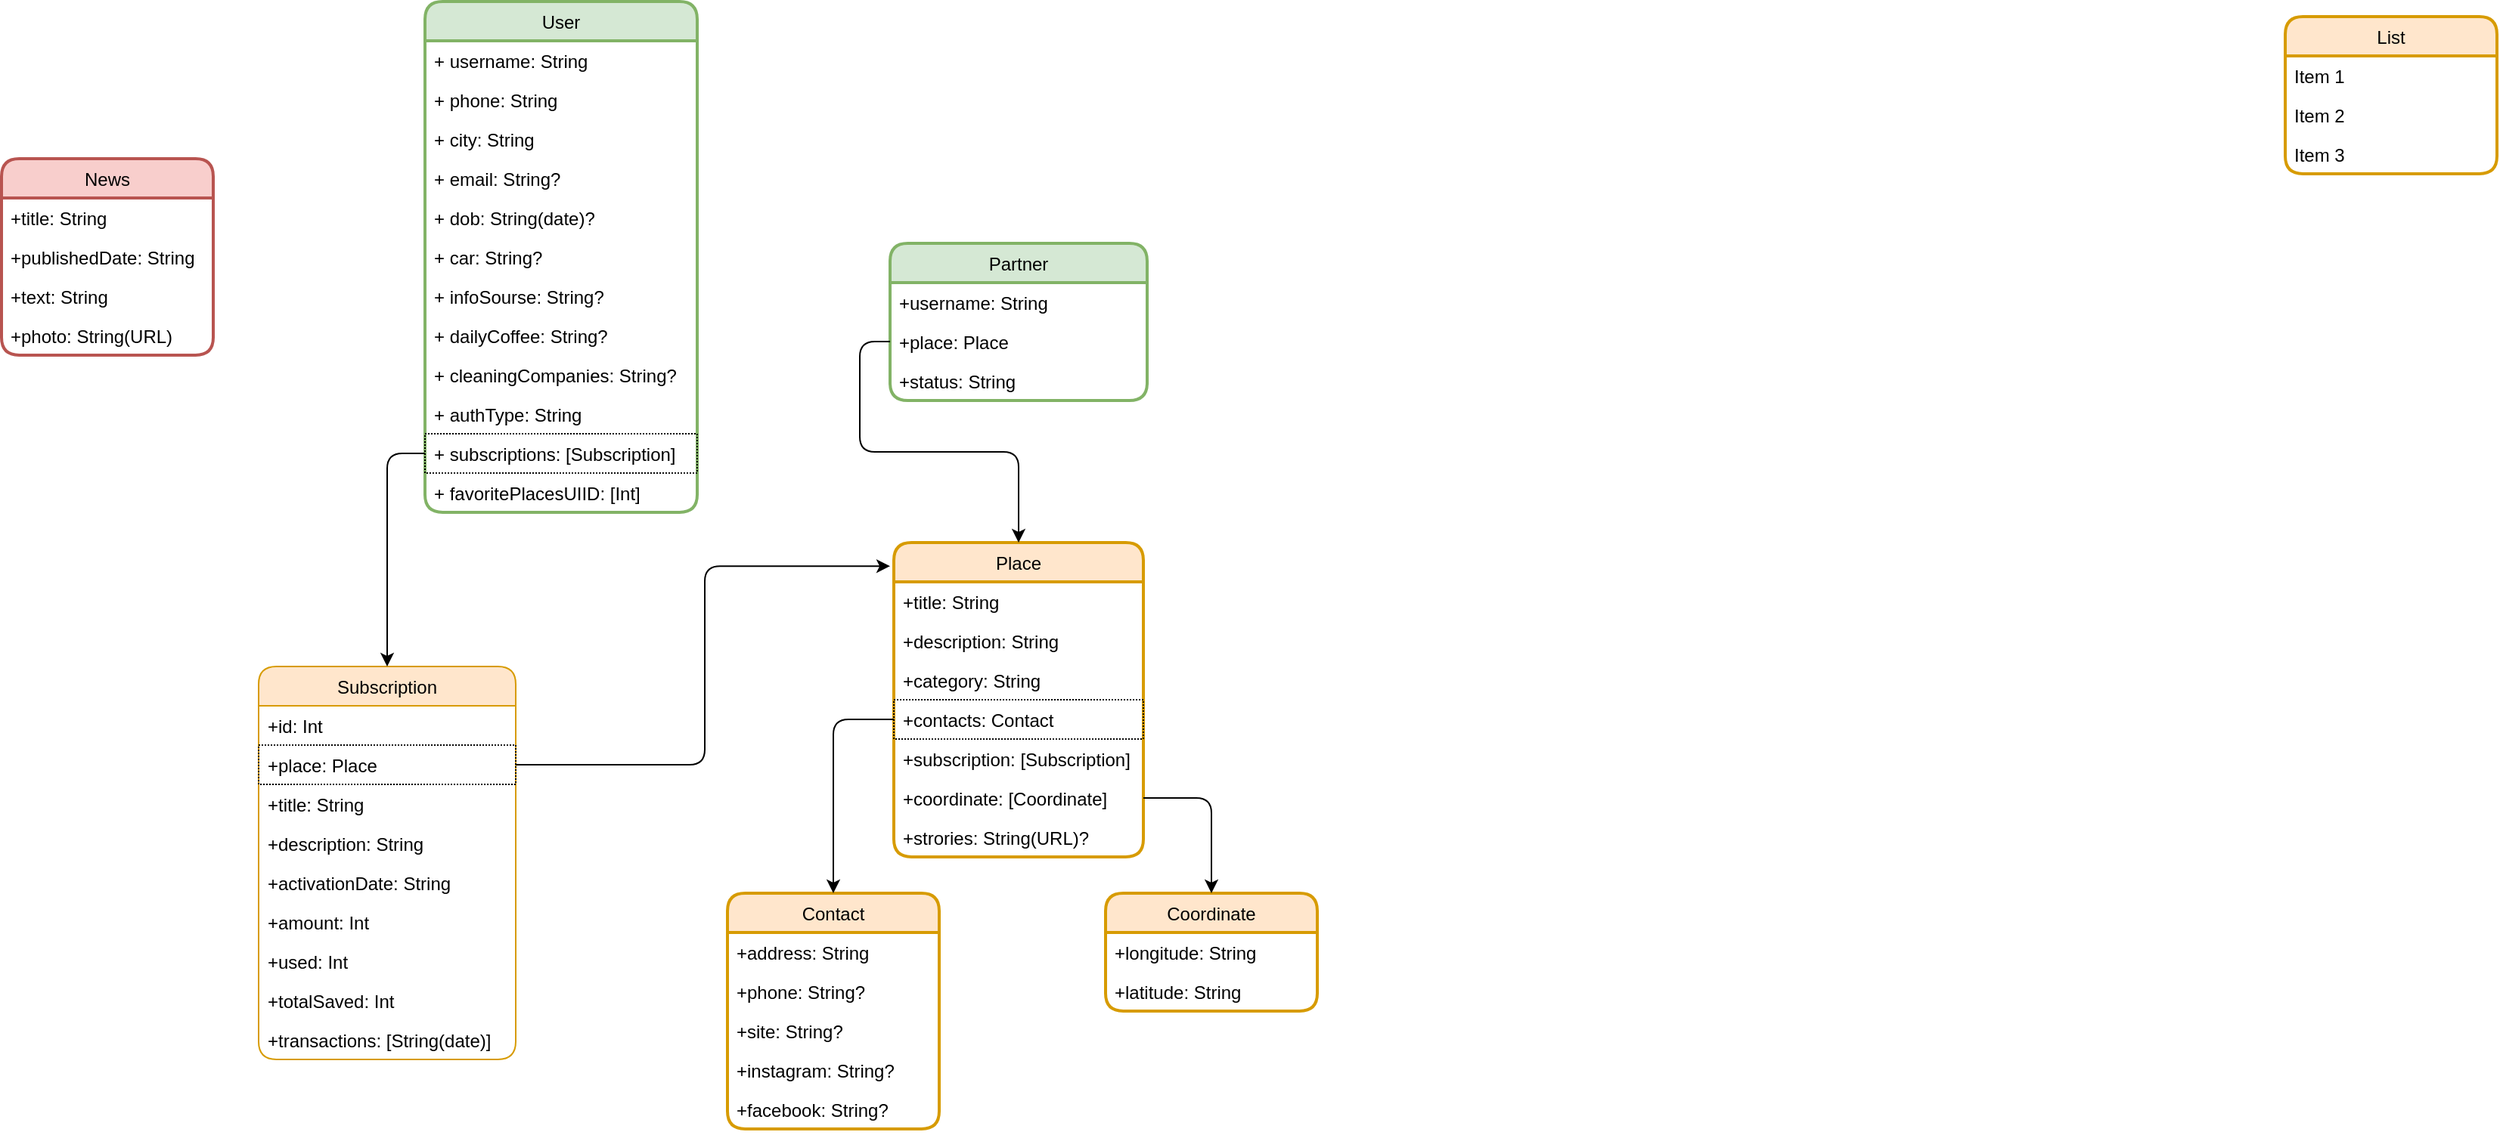<mxfile version="14.6.6" type="github">
  <diagram id="R2lEEEUBdFMjLlhIrx00" name="Main">
    <mxGraphModel dx="946" dy="646" grid="1" gridSize="10" guides="1" tooltips="1" connect="1" arrows="1" fold="1" page="1" pageScale="1" pageWidth="850" pageHeight="1100" math="0" shadow="0" extFonts="Permanent Marker^https://fonts.googleapis.com/css?family=Permanent+Marker">
      <root>
        <mxCell id="0" />
        <mxCell id="1" parent="0" />
        <mxCell id="a0xtB2PByqUQEpA29sV_-1" value="User" style="swimlane;fontStyle=0;childLayout=stackLayout;horizontal=1;startSize=26;fillColor=#d5e8d4;horizontalStack=0;resizeParent=1;resizeParentMax=0;resizeLast=0;collapsible=1;marginBottom=0;strokeColor=#82b366;rounded=1;shadow=0;sketch=0;glass=0;swimlaneFillColor=#ffffff;strokeWidth=2;" vertex="1" parent="1">
          <mxGeometry x="320" y="10" width="180" height="338" as="geometry" />
        </mxCell>
        <mxCell id="a0xtB2PByqUQEpA29sV_-2" value="+ username: String" style="text;strokeColor=none;fillColor=none;align=left;verticalAlign=top;spacingLeft=4;spacingRight=4;overflow=hidden;rotatable=0;points=[[0,0.5],[1,0.5]];portConstraint=eastwest;" vertex="1" parent="a0xtB2PByqUQEpA29sV_-1">
          <mxGeometry y="26" width="180" height="26" as="geometry" />
        </mxCell>
        <mxCell id="a0xtB2PByqUQEpA29sV_-3" value="+ phone: String" style="text;strokeColor=none;fillColor=none;align=left;verticalAlign=top;spacingLeft=4;spacingRight=4;overflow=hidden;rotatable=0;points=[[0,0.5],[1,0.5]];portConstraint=eastwest;" vertex="1" parent="a0xtB2PByqUQEpA29sV_-1">
          <mxGeometry y="52" width="180" height="26" as="geometry" />
        </mxCell>
        <mxCell id="a0xtB2PByqUQEpA29sV_-4" value="+ city: String" style="text;strokeColor=none;fillColor=none;align=left;verticalAlign=top;spacingLeft=4;spacingRight=4;overflow=hidden;rotatable=0;points=[[0,0.5],[1,0.5]];portConstraint=eastwest;" vertex="1" parent="a0xtB2PByqUQEpA29sV_-1">
          <mxGeometry y="78" width="180" height="26" as="geometry" />
        </mxCell>
        <mxCell id="a0xtB2PByqUQEpA29sV_-12" value="+ email: String?" style="text;strokeColor=none;fillColor=none;align=left;verticalAlign=top;spacingLeft=4;spacingRight=4;overflow=hidden;rotatable=0;points=[[0,0.5],[1,0.5]];portConstraint=eastwest;" vertex="1" parent="a0xtB2PByqUQEpA29sV_-1">
          <mxGeometry y="104" width="180" height="26" as="geometry" />
        </mxCell>
        <mxCell id="a0xtB2PByqUQEpA29sV_-5" value="+ dob: String(date)?" style="text;strokeColor=none;fillColor=none;align=left;verticalAlign=top;spacingLeft=4;spacingRight=4;overflow=hidden;rotatable=0;points=[[0,0.5],[1,0.5]];portConstraint=eastwest;" vertex="1" parent="a0xtB2PByqUQEpA29sV_-1">
          <mxGeometry y="130" width="180" height="26" as="geometry" />
        </mxCell>
        <mxCell id="a0xtB2PByqUQEpA29sV_-6" value="+ car: String?" style="text;strokeColor=none;fillColor=none;align=left;verticalAlign=top;spacingLeft=4;spacingRight=4;overflow=hidden;rotatable=0;points=[[0,0.5],[1,0.5]];portConstraint=eastwest;" vertex="1" parent="a0xtB2PByqUQEpA29sV_-1">
          <mxGeometry y="156" width="180" height="26" as="geometry" />
        </mxCell>
        <mxCell id="a0xtB2PByqUQEpA29sV_-10" value="+ infoSourse: String?" style="text;strokeColor=none;fillColor=none;align=left;verticalAlign=top;spacingLeft=4;spacingRight=4;overflow=hidden;rotatable=0;points=[[0,0.5],[1,0.5]];portConstraint=eastwest;" vertex="1" parent="a0xtB2PByqUQEpA29sV_-1">
          <mxGeometry y="182" width="180" height="26" as="geometry" />
        </mxCell>
        <mxCell id="a0xtB2PByqUQEpA29sV_-9" value="+ dailyCoffee: String?" style="text;strokeColor=none;fillColor=none;align=left;verticalAlign=top;spacingLeft=4;spacingRight=4;overflow=hidden;rotatable=0;points=[[0,0.5],[1,0.5]];portConstraint=eastwest;" vertex="1" parent="a0xtB2PByqUQEpA29sV_-1">
          <mxGeometry y="208" width="180" height="26" as="geometry" />
        </mxCell>
        <mxCell id="a0xtB2PByqUQEpA29sV_-11" value="+ cleaningCompanies: String?" style="text;strokeColor=none;fillColor=none;align=left;verticalAlign=top;spacingLeft=4;spacingRight=4;overflow=hidden;rotatable=0;points=[[0,0.5],[1,0.5]];portConstraint=eastwest;" vertex="1" parent="a0xtB2PByqUQEpA29sV_-1">
          <mxGeometry y="234" width="180" height="26" as="geometry" />
        </mxCell>
        <mxCell id="a0xtB2PByqUQEpA29sV_-8" value="+ authType: String" style="text;strokeColor=none;fillColor=none;align=left;verticalAlign=top;spacingLeft=4;spacingRight=4;overflow=hidden;rotatable=0;points=[[0,0.5],[1,0.5]];portConstraint=eastwest;" vertex="1" parent="a0xtB2PByqUQEpA29sV_-1">
          <mxGeometry y="260" width="180" height="26" as="geometry" />
        </mxCell>
        <mxCell id="a0xtB2PByqUQEpA29sV_-40" value="+ subscriptions: [Subscription]" style="text;fillColor=none;align=left;verticalAlign=top;spacingLeft=4;spacingRight=4;overflow=hidden;rotatable=0;points=[[0,0.5],[1,0.5]];portConstraint=eastwest;dashed=1;strokeColor=#000000;rounded=0;dashPattern=1 1;" vertex="1" parent="a0xtB2PByqUQEpA29sV_-1">
          <mxGeometry y="286" width="180" height="26" as="geometry" />
        </mxCell>
        <mxCell id="a0xtB2PByqUQEpA29sV_-78" value="+ favoritePlacesUIID: [Int]" style="text;strokeColor=none;fillColor=none;align=left;verticalAlign=top;spacingLeft=4;spacingRight=4;overflow=hidden;rotatable=0;points=[[0,0.5],[1,0.5]];portConstraint=eastwest;" vertex="1" parent="a0xtB2PByqUQEpA29sV_-1">
          <mxGeometry y="312" width="180" height="26" as="geometry" />
        </mxCell>
        <mxCell id="a0xtB2PByqUQEpA29sV_-13" value="Partner" style="swimlane;fontStyle=0;childLayout=stackLayout;horizontal=1;startSize=26;fillColor=#d5e8d4;horizontalStack=0;resizeParent=1;resizeParentMax=0;resizeLast=0;collapsible=1;marginBottom=0;strokeColor=#82b366;rounded=1;strokeWidth=2;swimlaneFillColor=#ffffff;" vertex="1" parent="1">
          <mxGeometry x="627.5" y="170" width="170" height="104" as="geometry" />
        </mxCell>
        <mxCell id="a0xtB2PByqUQEpA29sV_-14" value="+username: String" style="text;strokeColor=none;fillColor=none;align=left;verticalAlign=top;spacingLeft=4;spacingRight=4;overflow=hidden;rotatable=0;points=[[0,0.5],[1,0.5]];portConstraint=eastwest;" vertex="1" parent="a0xtB2PByqUQEpA29sV_-13">
          <mxGeometry y="26" width="170" height="26" as="geometry" />
        </mxCell>
        <mxCell id="a0xtB2PByqUQEpA29sV_-55" value="+place: Place" style="text;strokeColor=none;fillColor=none;align=left;verticalAlign=top;spacingLeft=4;spacingRight=4;overflow=hidden;rotatable=0;points=[[0,0.5],[1,0.5]];portConstraint=eastwest;" vertex="1" parent="a0xtB2PByqUQEpA29sV_-13">
          <mxGeometry y="52" width="170" height="26" as="geometry" />
        </mxCell>
        <mxCell id="a0xtB2PByqUQEpA29sV_-62" value="+status: String" style="text;strokeColor=none;fillColor=none;align=left;verticalAlign=top;spacingLeft=4;spacingRight=4;overflow=hidden;rotatable=0;points=[[0,0.5],[1,0.5]];portConstraint=eastwest;" vertex="1" parent="a0xtB2PByqUQEpA29sV_-13">
          <mxGeometry y="78" width="170" height="26" as="geometry" />
        </mxCell>
        <mxCell id="a0xtB2PByqUQEpA29sV_-17" value="List" style="swimlane;fontStyle=0;childLayout=stackLayout;horizontal=1;startSize=26;fillColor=#ffe6cc;horizontalStack=0;resizeParent=1;resizeParentMax=0;resizeLast=0;collapsible=1;marginBottom=0;strokeColor=#d79b00;rounded=1;swimlaneFillColor=#ffffff;strokeWidth=2;" vertex="1" parent="1">
          <mxGeometry x="1550" y="20" width="140" height="104" as="geometry" />
        </mxCell>
        <mxCell id="a0xtB2PByqUQEpA29sV_-18" value="Item 1" style="text;strokeColor=none;fillColor=none;align=left;verticalAlign=top;spacingLeft=4;spacingRight=4;overflow=hidden;rotatable=0;points=[[0,0.5],[1,0.5]];portConstraint=eastwest;" vertex="1" parent="a0xtB2PByqUQEpA29sV_-17">
          <mxGeometry y="26" width="140" height="26" as="geometry" />
        </mxCell>
        <mxCell id="a0xtB2PByqUQEpA29sV_-19" value="Item 2" style="text;strokeColor=none;fillColor=none;align=left;verticalAlign=top;spacingLeft=4;spacingRight=4;overflow=hidden;rotatable=0;points=[[0,0.5],[1,0.5]];portConstraint=eastwest;" vertex="1" parent="a0xtB2PByqUQEpA29sV_-17">
          <mxGeometry y="52" width="140" height="26" as="geometry" />
        </mxCell>
        <mxCell id="a0xtB2PByqUQEpA29sV_-20" value="Item 3" style="text;strokeColor=none;fillColor=none;align=left;verticalAlign=top;spacingLeft=4;spacingRight=4;overflow=hidden;rotatable=0;points=[[0,0.5],[1,0.5]];portConstraint=eastwest;" vertex="1" parent="a0xtB2PByqUQEpA29sV_-17">
          <mxGeometry y="78" width="140" height="26" as="geometry" />
        </mxCell>
        <mxCell id="a0xtB2PByqUQEpA29sV_-21" value="Subscription" style="swimlane;fontStyle=0;childLayout=stackLayout;horizontal=1;startSize=26;fillColor=#ffe6cc;horizontalStack=0;resizeParent=1;resizeParentMax=0;resizeLast=0;collapsible=1;marginBottom=0;strokeColor=#d79b00;rounded=1;swimlaneFillColor=#ffffff;" vertex="1" parent="1">
          <mxGeometry x="210" y="450" width="170" height="260" as="geometry" />
        </mxCell>
        <mxCell id="a0xtB2PByqUQEpA29sV_-59" value="+id: Int" style="text;strokeColor=none;fillColor=none;align=left;verticalAlign=top;spacingLeft=4;spacingRight=4;overflow=hidden;rotatable=0;points=[[0,0.5],[1,0.5]];portConstraint=eastwest;" vertex="1" parent="a0xtB2PByqUQEpA29sV_-21">
          <mxGeometry y="26" width="170" height="26" as="geometry" />
        </mxCell>
        <mxCell id="a0xtB2PByqUQEpA29sV_-44" value="+place: Place" style="text;fillColor=none;align=left;verticalAlign=top;spacingLeft=4;spacingRight=4;overflow=hidden;rotatable=0;points=[[0,0.5],[1,0.5]];portConstraint=eastwest;strokeColor=#000000;dashed=1;dashPattern=1 1;" vertex="1" parent="a0xtB2PByqUQEpA29sV_-21">
          <mxGeometry y="52" width="170" height="26" as="geometry" />
        </mxCell>
        <mxCell id="a0xtB2PByqUQEpA29sV_-22" value="+title: String" style="text;strokeColor=none;fillColor=none;align=left;verticalAlign=top;spacingLeft=4;spacingRight=4;overflow=hidden;rotatable=0;points=[[0,0.5],[1,0.5]];portConstraint=eastwest;" vertex="1" parent="a0xtB2PByqUQEpA29sV_-21">
          <mxGeometry y="78" width="170" height="26" as="geometry" />
        </mxCell>
        <mxCell id="a0xtB2PByqUQEpA29sV_-23" value="+description: String" style="text;strokeColor=none;fillColor=none;align=left;verticalAlign=top;spacingLeft=4;spacingRight=4;overflow=hidden;rotatable=0;points=[[0,0.5],[1,0.5]];portConstraint=eastwest;" vertex="1" parent="a0xtB2PByqUQEpA29sV_-21">
          <mxGeometry y="104" width="170" height="26" as="geometry" />
        </mxCell>
        <mxCell id="a0xtB2PByqUQEpA29sV_-58" value="+activationDate: String" style="text;strokeColor=none;fillColor=none;align=left;verticalAlign=top;spacingLeft=4;spacingRight=4;overflow=hidden;rotatable=0;points=[[0,0.5],[1,0.5]];portConstraint=eastwest;" vertex="1" parent="a0xtB2PByqUQEpA29sV_-21">
          <mxGeometry y="130" width="170" height="26" as="geometry" />
        </mxCell>
        <mxCell id="a0xtB2PByqUQEpA29sV_-24" value="+amount: Int" style="text;strokeColor=none;fillColor=none;align=left;verticalAlign=top;spacingLeft=4;spacingRight=4;overflow=hidden;rotatable=0;points=[[0,0.5],[1,0.5]];portConstraint=eastwest;" vertex="1" parent="a0xtB2PByqUQEpA29sV_-21">
          <mxGeometry y="156" width="170" height="26" as="geometry" />
        </mxCell>
        <mxCell id="a0xtB2PByqUQEpA29sV_-32" value="+used: Int" style="text;strokeColor=none;fillColor=none;align=left;verticalAlign=top;spacingLeft=4;spacingRight=4;overflow=hidden;rotatable=0;points=[[0,0.5],[1,0.5]];portConstraint=eastwest;" vertex="1" parent="a0xtB2PByqUQEpA29sV_-21">
          <mxGeometry y="182" width="170" height="26" as="geometry" />
        </mxCell>
        <mxCell id="a0xtB2PByqUQEpA29sV_-33" value="+totalSaved: Int" style="text;strokeColor=none;fillColor=none;align=left;verticalAlign=top;spacingLeft=4;spacingRight=4;overflow=hidden;rotatable=0;points=[[0,0.5],[1,0.5]];portConstraint=eastwest;" vertex="1" parent="a0xtB2PByqUQEpA29sV_-21">
          <mxGeometry y="208" width="170" height="26" as="geometry" />
        </mxCell>
        <mxCell id="a0xtB2PByqUQEpA29sV_-34" value="+transactions: [String(date)]" style="text;strokeColor=none;fillColor=none;align=left;verticalAlign=top;spacingLeft=4;spacingRight=4;overflow=hidden;rotatable=0;points=[[0,0.5],[1,0.5]];portConstraint=eastwest;" vertex="1" parent="a0xtB2PByqUQEpA29sV_-21">
          <mxGeometry y="234" width="170" height="26" as="geometry" />
        </mxCell>
        <mxCell id="a0xtB2PByqUQEpA29sV_-27" value="Place" style="swimlane;fontStyle=0;childLayout=stackLayout;horizontal=1;startSize=26;fillColor=#ffe6cc;horizontalStack=0;resizeParent=1;resizeParentMax=0;resizeLast=0;collapsible=1;marginBottom=0;strokeColor=#d79b00;rounded=1;swimlaneFillColor=#ffffff;strokeWidth=2;" vertex="1" parent="1">
          <mxGeometry x="630" y="368" width="165" height="208" as="geometry" />
        </mxCell>
        <mxCell id="a0xtB2PByqUQEpA29sV_-28" value="+title: String" style="text;strokeColor=none;fillColor=none;align=left;verticalAlign=top;spacingLeft=4;spacingRight=4;overflow=hidden;rotatable=0;points=[[0,0.5],[1,0.5]];portConstraint=eastwest;" vertex="1" parent="a0xtB2PByqUQEpA29sV_-27">
          <mxGeometry y="26" width="165" height="26" as="geometry" />
        </mxCell>
        <mxCell id="a0xtB2PByqUQEpA29sV_-29" value="+description: String" style="text;strokeColor=none;fillColor=none;align=left;verticalAlign=top;spacingLeft=4;spacingRight=4;overflow=hidden;rotatable=0;points=[[0,0.5],[1,0.5]];portConstraint=eastwest;" vertex="1" parent="a0xtB2PByqUQEpA29sV_-27">
          <mxGeometry y="52" width="165" height="26" as="geometry" />
        </mxCell>
        <mxCell id="a0xtB2PByqUQEpA29sV_-61" value="+category: String" style="text;strokeColor=none;fillColor=none;align=left;verticalAlign=top;spacingLeft=4;spacingRight=4;overflow=hidden;rotatable=0;points=[[0,0.5],[1,0.5]];portConstraint=eastwest;" vertex="1" parent="a0xtB2PByqUQEpA29sV_-27">
          <mxGeometry y="78" width="165" height="26" as="geometry" />
        </mxCell>
        <mxCell id="a0xtB2PByqUQEpA29sV_-30" value="+contacts: Contact" style="text;fillColor=none;align=left;verticalAlign=top;spacingLeft=4;spacingRight=4;overflow=hidden;rotatable=0;points=[[0,0.5],[1,0.5]];portConstraint=eastwest;dashed=1;dashPattern=1 1;strokeColor=#000000;" vertex="1" parent="a0xtB2PByqUQEpA29sV_-27">
          <mxGeometry y="104" width="165" height="26" as="geometry" />
        </mxCell>
        <mxCell id="a0xtB2PByqUQEpA29sV_-31" value="+subscription: [Subscription]" style="text;strokeColor=none;fillColor=none;align=left;verticalAlign=top;spacingLeft=4;spacingRight=4;overflow=hidden;rotatable=0;points=[[0,0.5],[1,0.5]];portConstraint=eastwest;" vertex="1" parent="a0xtB2PByqUQEpA29sV_-27">
          <mxGeometry y="130" width="165" height="26" as="geometry" />
        </mxCell>
        <mxCell id="a0xtB2PByqUQEpA29sV_-46" value="+coordinate: [Coordinate]" style="text;strokeColor=none;fillColor=none;align=left;verticalAlign=top;spacingLeft=4;spacingRight=4;overflow=hidden;rotatable=0;points=[[0,0.5],[1,0.5]];portConstraint=eastwest;dashed=1;dashPattern=1 1;" vertex="1" parent="a0xtB2PByqUQEpA29sV_-27">
          <mxGeometry y="156" width="165" height="26" as="geometry" />
        </mxCell>
        <mxCell id="a0xtB2PByqUQEpA29sV_-65" value="+strories: String(URL)?" style="text;strokeColor=none;fillColor=none;align=left;verticalAlign=top;spacingLeft=4;spacingRight=4;overflow=hidden;rotatable=0;points=[[0,0.5],[1,0.5]];portConstraint=eastwest;" vertex="1" parent="a0xtB2PByqUQEpA29sV_-27">
          <mxGeometry y="182" width="165" height="26" as="geometry" />
        </mxCell>
        <mxCell id="a0xtB2PByqUQEpA29sV_-43" style="edgeStyle=orthogonalEdgeStyle;rounded=1;orthogonalLoop=1;jettySize=auto;html=1;fontColor=#67AB9F;" edge="1" parent="1" source="a0xtB2PByqUQEpA29sV_-40" target="a0xtB2PByqUQEpA29sV_-21">
          <mxGeometry relative="1" as="geometry" />
        </mxCell>
        <mxCell id="a0xtB2PByqUQEpA29sV_-47" value="Coordinate" style="swimlane;fontStyle=0;childLayout=stackLayout;horizontal=1;startSize=26;fillColor=#ffe6cc;horizontalStack=0;resizeParent=1;resizeParentMax=0;resizeLast=0;collapsible=1;marginBottom=0;strokeColor=#d79b00;rounded=1;swimlaneFillColor=#ffffff;strokeWidth=2;" vertex="1" parent="1">
          <mxGeometry x="770" y="600" width="140" height="78" as="geometry" />
        </mxCell>
        <mxCell id="a0xtB2PByqUQEpA29sV_-48" value="+longitude: String" style="text;strokeColor=none;fillColor=none;align=left;verticalAlign=top;spacingLeft=4;spacingRight=4;overflow=hidden;rotatable=0;points=[[0,0.5],[1,0.5]];portConstraint=eastwest;" vertex="1" parent="a0xtB2PByqUQEpA29sV_-47">
          <mxGeometry y="26" width="140" height="26" as="geometry" />
        </mxCell>
        <mxCell id="a0xtB2PByqUQEpA29sV_-49" value="+latitude: String" style="text;strokeColor=none;fillColor=none;align=left;verticalAlign=top;spacingLeft=4;spacingRight=4;overflow=hidden;rotatable=0;points=[[0,0.5],[1,0.5]];portConstraint=eastwest;" vertex="1" parent="a0xtB2PByqUQEpA29sV_-47">
          <mxGeometry y="52" width="140" height="26" as="geometry" />
        </mxCell>
        <mxCell id="a0xtB2PByqUQEpA29sV_-54" style="edgeStyle=orthogonalEdgeStyle;rounded=1;orthogonalLoop=1;jettySize=auto;html=1;fontColor=#67AB9F;" edge="1" parent="1" source="a0xtB2PByqUQEpA29sV_-46" target="a0xtB2PByqUQEpA29sV_-47">
          <mxGeometry relative="1" as="geometry" />
        </mxCell>
        <mxCell id="a0xtB2PByqUQEpA29sV_-56" style="edgeStyle=orthogonalEdgeStyle;rounded=1;orthogonalLoop=1;jettySize=auto;html=1;entryX=0.5;entryY=0;entryDx=0;entryDy=0;fontColor=#67AB9F;" edge="1" parent="1" source="a0xtB2PByqUQEpA29sV_-55" target="a0xtB2PByqUQEpA29sV_-27">
          <mxGeometry relative="1" as="geometry" />
        </mxCell>
        <mxCell id="a0xtB2PByqUQEpA29sV_-57" style="edgeStyle=orthogonalEdgeStyle;rounded=1;orthogonalLoop=1;jettySize=auto;html=1;entryX=-0.015;entryY=0.075;entryDx=0;entryDy=0;entryPerimeter=0;fontColor=#67AB9F;" edge="1" parent="1" source="a0xtB2PByqUQEpA29sV_-44" target="a0xtB2PByqUQEpA29sV_-27">
          <mxGeometry relative="1" as="geometry" />
        </mxCell>
        <mxCell id="a0xtB2PByqUQEpA29sV_-66" value="Contact" style="swimlane;fontStyle=0;childLayout=stackLayout;horizontal=1;startSize=26;fillColor=#ffe6cc;horizontalStack=0;resizeParent=1;resizeParentMax=0;resizeLast=0;collapsible=1;marginBottom=0;strokeColor=#d79b00;rounded=1;swimlaneFillColor=#ffffff;strokeWidth=2;" vertex="1" parent="1">
          <mxGeometry x="520" y="600" width="140" height="156" as="geometry" />
        </mxCell>
        <mxCell id="a0xtB2PByqUQEpA29sV_-69" value="+address: String" style="text;strokeColor=none;fillColor=none;align=left;verticalAlign=top;spacingLeft=4;spacingRight=4;overflow=hidden;rotatable=0;points=[[0,0.5],[1,0.5]];portConstraint=eastwest;" vertex="1" parent="a0xtB2PByqUQEpA29sV_-66">
          <mxGeometry y="26" width="140" height="26" as="geometry" />
        </mxCell>
        <mxCell id="a0xtB2PByqUQEpA29sV_-67" value="+phone: String?" style="text;strokeColor=none;fillColor=none;align=left;verticalAlign=top;spacingLeft=4;spacingRight=4;overflow=hidden;rotatable=0;points=[[0,0.5],[1,0.5]];portConstraint=eastwest;" vertex="1" parent="a0xtB2PByqUQEpA29sV_-66">
          <mxGeometry y="52" width="140" height="26" as="geometry" />
        </mxCell>
        <mxCell id="a0xtB2PByqUQEpA29sV_-68" value="+site: String?" style="text;strokeColor=none;fillColor=none;align=left;verticalAlign=top;spacingLeft=4;spacingRight=4;overflow=hidden;rotatable=0;points=[[0,0.5],[1,0.5]];portConstraint=eastwest;" vertex="1" parent="a0xtB2PByqUQEpA29sV_-66">
          <mxGeometry y="78" width="140" height="26" as="geometry" />
        </mxCell>
        <mxCell id="a0xtB2PByqUQEpA29sV_-70" value="+instagram: String?" style="text;strokeColor=none;fillColor=none;align=left;verticalAlign=top;spacingLeft=4;spacingRight=4;overflow=hidden;rotatable=0;points=[[0,0.5],[1,0.5]];portConstraint=eastwest;" vertex="1" parent="a0xtB2PByqUQEpA29sV_-66">
          <mxGeometry y="104" width="140" height="26" as="geometry" />
        </mxCell>
        <mxCell id="a0xtB2PByqUQEpA29sV_-71" value="+facebook: String?" style="text;strokeColor=none;fillColor=none;align=left;verticalAlign=top;spacingLeft=4;spacingRight=4;overflow=hidden;rotatable=0;points=[[0,0.5],[1,0.5]];portConstraint=eastwest;" vertex="1" parent="a0xtB2PByqUQEpA29sV_-66">
          <mxGeometry y="130" width="140" height="26" as="geometry" />
        </mxCell>
        <mxCell id="a0xtB2PByqUQEpA29sV_-72" style="edgeStyle=orthogonalEdgeStyle;rounded=1;orthogonalLoop=1;jettySize=auto;html=1;entryX=0.5;entryY=0;entryDx=0;entryDy=0;fontColor=#67AB9F;" edge="1" parent="1" source="a0xtB2PByqUQEpA29sV_-30" target="a0xtB2PByqUQEpA29sV_-66">
          <mxGeometry relative="1" as="geometry" />
        </mxCell>
        <mxCell id="a0xtB2PByqUQEpA29sV_-73" value="News" style="swimlane;fontStyle=0;childLayout=stackLayout;horizontal=1;startSize=26;fillColor=#f8cecc;horizontalStack=0;resizeParent=1;resizeParentMax=0;resizeLast=0;collapsible=1;marginBottom=0;strokeColor=#b85450;rounded=1;swimlaneFillColor=#ffffff;strokeWidth=2;" vertex="1" parent="1">
          <mxGeometry x="40" y="114" width="140" height="130" as="geometry" />
        </mxCell>
        <mxCell id="a0xtB2PByqUQEpA29sV_-74" value="+title: String" style="text;strokeColor=none;fillColor=none;align=left;verticalAlign=top;spacingLeft=4;spacingRight=4;overflow=hidden;rotatable=0;points=[[0,0.5],[1,0.5]];portConstraint=eastwest;" vertex="1" parent="a0xtB2PByqUQEpA29sV_-73">
          <mxGeometry y="26" width="140" height="26" as="geometry" />
        </mxCell>
        <mxCell id="a0xtB2PByqUQEpA29sV_-75" value="+publishedDate: String" style="text;strokeColor=none;fillColor=none;align=left;verticalAlign=top;spacingLeft=4;spacingRight=4;overflow=hidden;rotatable=0;points=[[0,0.5],[1,0.5]];portConstraint=eastwest;" vertex="1" parent="a0xtB2PByqUQEpA29sV_-73">
          <mxGeometry y="52" width="140" height="26" as="geometry" />
        </mxCell>
        <mxCell id="a0xtB2PByqUQEpA29sV_-76" value="+text: String" style="text;strokeColor=none;fillColor=none;align=left;verticalAlign=top;spacingLeft=4;spacingRight=4;overflow=hidden;rotatable=0;points=[[0,0.5],[1,0.5]];portConstraint=eastwest;" vertex="1" parent="a0xtB2PByqUQEpA29sV_-73">
          <mxGeometry y="78" width="140" height="26" as="geometry" />
        </mxCell>
        <mxCell id="a0xtB2PByqUQEpA29sV_-77" value="+photo: String(URL)" style="text;strokeColor=none;fillColor=none;align=left;verticalAlign=top;spacingLeft=4;spacingRight=4;overflow=hidden;rotatable=0;points=[[0,0.5],[1,0.5]];portConstraint=eastwest;" vertex="1" parent="a0xtB2PByqUQEpA29sV_-73">
          <mxGeometry y="104" width="140" height="26" as="geometry" />
        </mxCell>
      </root>
    </mxGraphModel>
  </diagram>
</mxfile>
